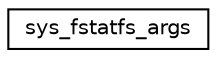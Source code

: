 digraph "Graphical Class Hierarchy"
{
 // LATEX_PDF_SIZE
  edge [fontname="Helvetica",fontsize="10",labelfontname="Helvetica",labelfontsize="10"];
  node [fontname="Helvetica",fontsize="10",shape=record];
  rankdir="LR";
  Node0 [label="sys_fstatfs_args",height=0.2,width=0.4,color="black", fillcolor="white", style="filled",URL="$structsys__fstatfs__args.html",tooltip=" "];
}
